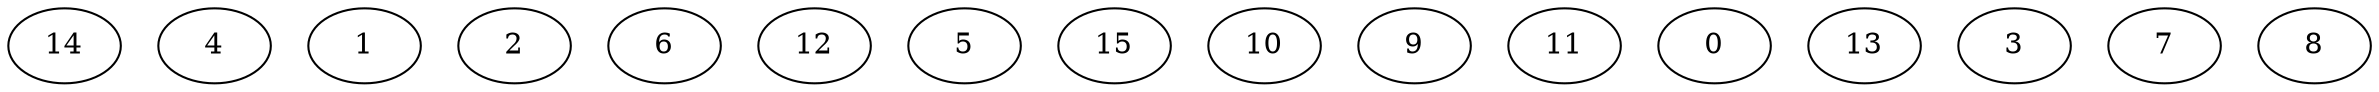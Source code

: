 digraph "Independent_Nodes_16_WeightType_Random#2_Homogeneous-6" {
14 [Weight=10];
4 [Weight=9];
1 [Weight=8];
2 [Weight=8];
6 [Weight=8];
12 [Weight=8];
5 [Weight=6];
15 [Weight=6];
10 [Weight=5];
9 [Weight=4];
11 [Weight=4];
0 [Weight=3];
13 [Weight=3];
3 [Weight=2];
7 [Weight=2];
8 [Weight=2];

}
